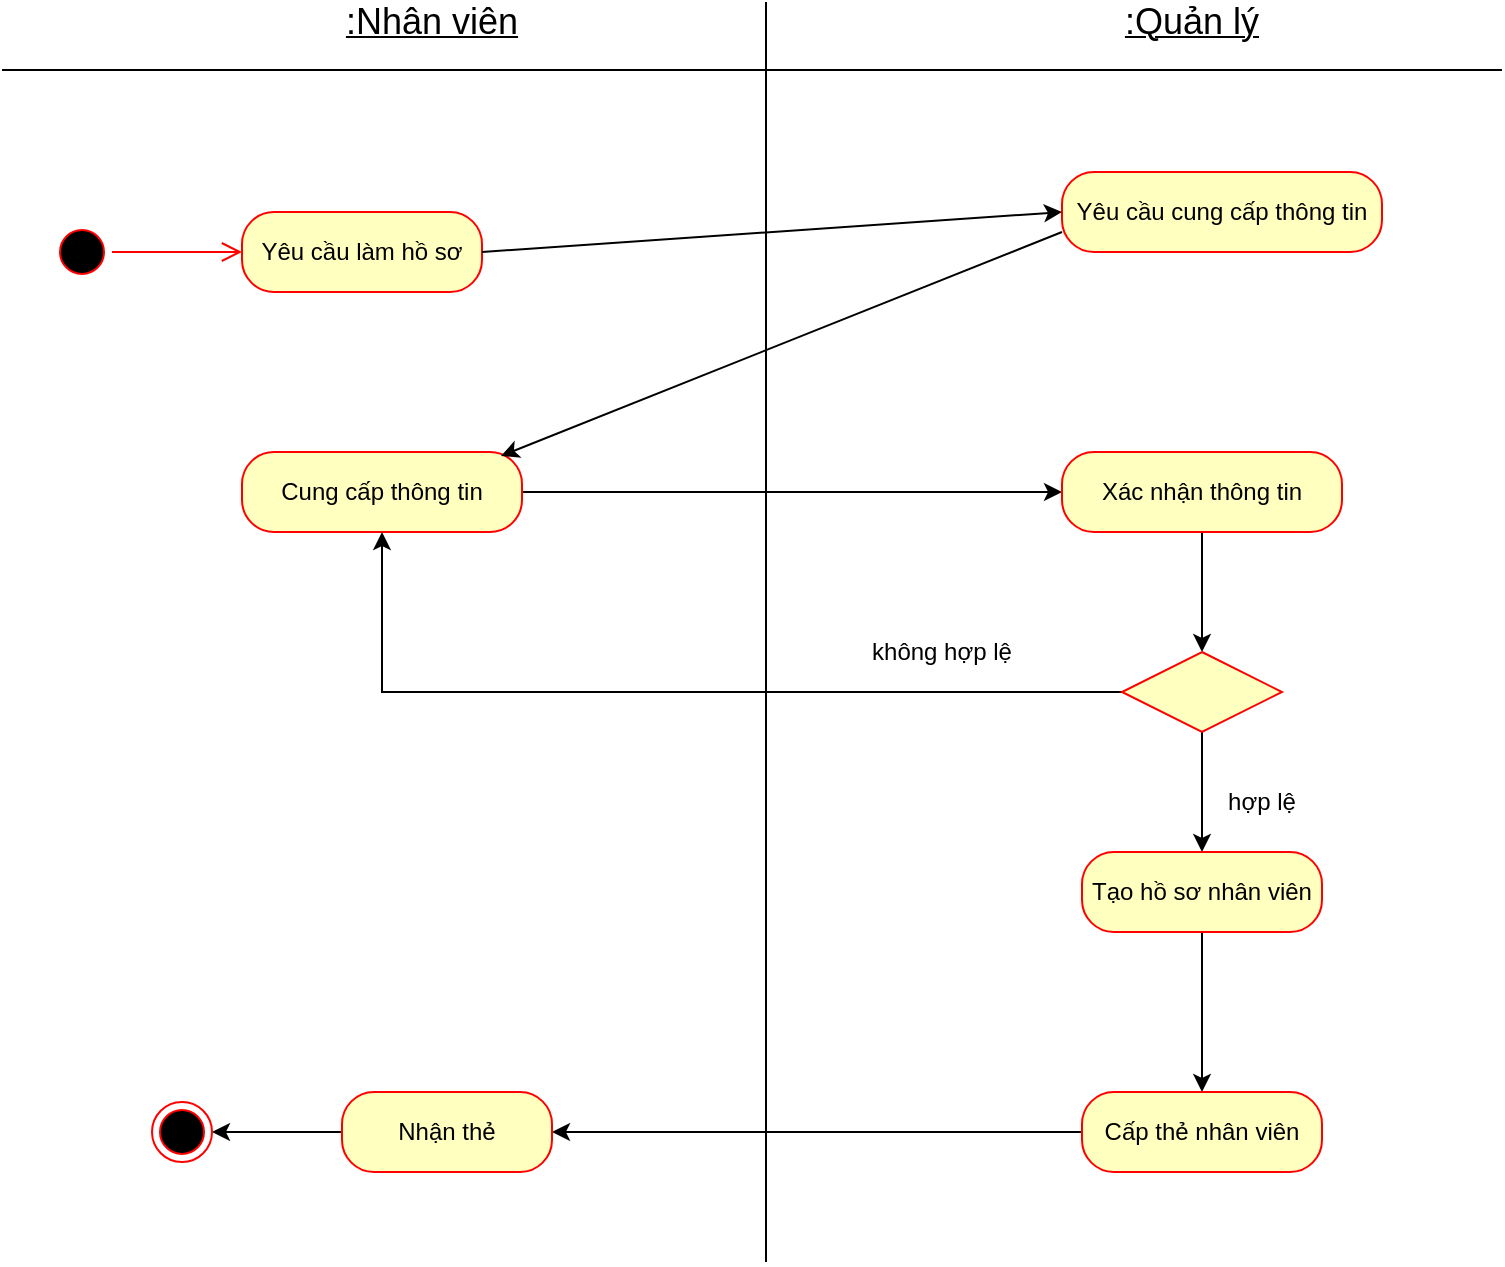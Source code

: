 <mxfile version="10.6.0" type="device"><diagram id="i79vbwtbDi_AtVDsRlkR" name="Page-1"><mxGraphModel dx="792" dy="450" grid="1" gridSize="10" guides="1" tooltips="1" connect="1" arrows="1" fold="1" page="1" pageScale="1" pageWidth="827" pageHeight="1169" math="0" shadow="0"><root><mxCell id="0"/><mxCell id="1" parent="0"/><mxCell id="ECK6Bg8s_0ezihkaMuLG-2" value="" style="line;strokeWidth=1;fillColor=none;align=left;verticalAlign=middle;spacingTop=-1;spacingLeft=3;spacingRight=3;rotatable=0;labelPosition=right;points=[];portConstraint=eastwest;" vertex="1" parent="1"><mxGeometry x="30" y="70" width="750" height="8" as="geometry"/></mxCell><mxCell id="ECK6Bg8s_0ezihkaMuLG-5" value="" style="endArrow=none;html=1;strokeColor=#000000;fillColor=#171717;" edge="1" parent="1"><mxGeometry width="50" height="50" relative="1" as="geometry"><mxPoint x="412" y="670" as="sourcePoint"/><mxPoint x="412" y="40" as="targetPoint"/></mxGeometry></mxCell><mxCell id="ECK6Bg8s_0ezihkaMuLG-7" value="&lt;u&gt;&lt;font style=&quot;font-size: 18px&quot;&gt;:Nhân viên&lt;/font&gt;&lt;/u&gt;" style="text;html=1;strokeColor=none;fillColor=none;align=center;verticalAlign=middle;whiteSpace=wrap;rounded=0;" vertex="1" parent="1"><mxGeometry x="190" y="40" width="110" height="20" as="geometry"/></mxCell><mxCell id="ECK6Bg8s_0ezihkaMuLG-8" value="&lt;u&gt;&lt;font style=&quot;font-size: 18px&quot;&gt;:Quản lý&lt;/font&gt;&lt;/u&gt;" style="text;html=1;strokeColor=none;fillColor=none;align=center;verticalAlign=middle;whiteSpace=wrap;rounded=0;" vertex="1" parent="1"><mxGeometry x="580" y="40" width="90" height="20" as="geometry"/></mxCell><mxCell id="ECK6Bg8s_0ezihkaMuLG-10" value="" style="ellipse;html=1;shape=startState;fillColor=#000000;strokeColor=#ff0000;" vertex="1" parent="1"><mxGeometry x="55" y="150" width="30" height="30" as="geometry"/></mxCell><mxCell id="ECK6Bg8s_0ezihkaMuLG-11" value="" style="edgeStyle=orthogonalEdgeStyle;html=1;verticalAlign=bottom;endArrow=open;endSize=8;strokeColor=#ff0000;" edge="1" source="ECK6Bg8s_0ezihkaMuLG-10" parent="1" target="ECK6Bg8s_0ezihkaMuLG-14"><mxGeometry relative="1" as="geometry"><mxPoint x="160" y="200" as="targetPoint"/></mxGeometry></mxCell><mxCell id="ECK6Bg8s_0ezihkaMuLG-14" value="Yêu cầu làm hồ sơ" style="rounded=1;whiteSpace=wrap;html=1;arcSize=40;fontColor=#000000;fillColor=#ffffc0;strokeColor=#ff0000;" vertex="1" parent="1"><mxGeometry x="150" y="145" width="120" height="40" as="geometry"/></mxCell><mxCell id="ECK6Bg8s_0ezihkaMuLG-15" value="Yêu cầu cung cấp thông tin" style="rounded=1;whiteSpace=wrap;html=1;arcSize=40;fontColor=#000000;fillColor=#ffffc0;strokeColor=#ff0000;" vertex="1" parent="1"><mxGeometry x="560" y="125" width="160" height="40" as="geometry"/></mxCell><mxCell id="ECK6Bg8s_0ezihkaMuLG-24" value="" style="edgeStyle=orthogonalEdgeStyle;rounded=0;orthogonalLoop=1;jettySize=auto;html=1;" edge="1" parent="1" source="ECK6Bg8s_0ezihkaMuLG-20" target="ECK6Bg8s_0ezihkaMuLG-23"><mxGeometry relative="1" as="geometry"/></mxCell><mxCell id="ECK6Bg8s_0ezihkaMuLG-20" value="Cung cấp thông tin" style="rounded=1;whiteSpace=wrap;html=1;arcSize=40;fontColor=#000000;fillColor=#ffffc0;strokeColor=#ff0000;" vertex="1" parent="1"><mxGeometry x="150" y="265" width="140" height="40" as="geometry"/></mxCell><mxCell id="ECK6Bg8s_0ezihkaMuLG-26" value="" style="edgeStyle=orthogonalEdgeStyle;rounded=0;orthogonalLoop=1;jettySize=auto;html=1;" edge="1" parent="1" source="ECK6Bg8s_0ezihkaMuLG-23" target="ECK6Bg8s_0ezihkaMuLG-27"><mxGeometry relative="1" as="geometry"><mxPoint x="630" y="385" as="targetPoint"/></mxGeometry></mxCell><mxCell id="ECK6Bg8s_0ezihkaMuLG-23" value="Xác nhận thông tin" style="rounded=1;whiteSpace=wrap;html=1;arcSize=40;fontColor=#000000;fillColor=#ffffc0;strokeColor=#ff0000;" vertex="1" parent="1"><mxGeometry x="560" y="265" width="140" height="40" as="geometry"/></mxCell><mxCell id="ECK6Bg8s_0ezihkaMuLG-17" value="" style="endArrow=classic;html=1;entryX=0;entryY=0.5;entryDx=0;entryDy=0;exitX=1;exitY=0.5;exitDx=0;exitDy=0;" edge="1" parent="1" source="ECK6Bg8s_0ezihkaMuLG-14" target="ECK6Bg8s_0ezihkaMuLG-15"><mxGeometry width="50" height="50" relative="1" as="geometry"><mxPoint x="30" y="490" as="sourcePoint"/><mxPoint x="80" y="440" as="targetPoint"/></mxGeometry></mxCell><mxCell id="ECK6Bg8s_0ezihkaMuLG-22" value="" style="endArrow=classic;html=1;entryX=0.925;entryY=0.05;entryDx=0;entryDy=0;entryPerimeter=0;exitX=0;exitY=0.75;exitDx=0;exitDy=0;" edge="1" parent="1" source="ECK6Bg8s_0ezihkaMuLG-15" target="ECK6Bg8s_0ezihkaMuLG-20"><mxGeometry width="50" height="50" relative="1" as="geometry"><mxPoint x="250" y="260" as="sourcePoint"/><mxPoint x="300" y="210" as="targetPoint"/></mxGeometry></mxCell><mxCell id="ECK6Bg8s_0ezihkaMuLG-29" value="" style="edgeStyle=orthogonalEdgeStyle;rounded=0;orthogonalLoop=1;jettySize=auto;html=1;entryX=0.5;entryY=1;entryDx=0;entryDy=0;" edge="1" parent="1" source="ECK6Bg8s_0ezihkaMuLG-27" target="ECK6Bg8s_0ezihkaMuLG-20"><mxGeometry relative="1" as="geometry"><mxPoint x="350" y="385" as="targetPoint"/></mxGeometry></mxCell><mxCell id="ECK6Bg8s_0ezihkaMuLG-32" value="" style="edgeStyle=orthogonalEdgeStyle;rounded=0;orthogonalLoop=1;jettySize=auto;html=1;" edge="1" parent="1" source="ECK6Bg8s_0ezihkaMuLG-27" target="ECK6Bg8s_0ezihkaMuLG-34"><mxGeometry relative="1" as="geometry"><mxPoint x="630" y="485" as="targetPoint"/></mxGeometry></mxCell><mxCell id="ECK6Bg8s_0ezihkaMuLG-27" value="" style="rhombus;whiteSpace=wrap;html=1;fillColor=#ffffc0;strokeColor=#ff0000;" vertex="1" parent="1"><mxGeometry x="590" y="365" width="80" height="40" as="geometry"/></mxCell><mxCell id="ECK6Bg8s_0ezihkaMuLG-30" value="không hợp lệ" style="text;html=1;strokeColor=none;fillColor=none;align=center;verticalAlign=middle;whiteSpace=wrap;rounded=0;" vertex="1" parent="1"><mxGeometry x="460" y="355" width="80" height="20" as="geometry"/></mxCell><mxCell id="ECK6Bg8s_0ezihkaMuLG-33" value="hợp lệ" style="text;html=1;strokeColor=none;fillColor=none;align=center;verticalAlign=middle;whiteSpace=wrap;rounded=0;" vertex="1" parent="1"><mxGeometry x="640" y="430" width="40" height="20" as="geometry"/></mxCell><mxCell id="ECK6Bg8s_0ezihkaMuLG-36" value="" style="edgeStyle=orthogonalEdgeStyle;rounded=0;orthogonalLoop=1;jettySize=auto;html=1;strokeColor=#000000;fillColor=#171717;" edge="1" parent="1" source="ECK6Bg8s_0ezihkaMuLG-34" target="ECK6Bg8s_0ezihkaMuLG-35"><mxGeometry relative="1" as="geometry"/></mxCell><mxCell id="ECK6Bg8s_0ezihkaMuLG-34" value="Tạo hồ sơ nhân viên" style="rounded=1;whiteSpace=wrap;html=1;arcSize=40;fontColor=#000000;fillColor=#ffffc0;strokeColor=#ff0000;" vertex="1" parent="1"><mxGeometry x="570" y="465" width="120" height="40" as="geometry"/></mxCell><mxCell id="ECK6Bg8s_0ezihkaMuLG-38" value="" style="edgeStyle=orthogonalEdgeStyle;rounded=0;orthogonalLoop=1;jettySize=auto;html=1;strokeColor=#000000;fillColor=#171717;" edge="1" parent="1" source="ECK6Bg8s_0ezihkaMuLG-35" target="ECK6Bg8s_0ezihkaMuLG-37"><mxGeometry relative="1" as="geometry"/></mxCell><mxCell id="ECK6Bg8s_0ezihkaMuLG-35" value="Cấp thẻ nhân viên" style="rounded=1;whiteSpace=wrap;html=1;arcSize=40;fontColor=#000000;fillColor=#ffffc0;strokeColor=#ff0000;" vertex="1" parent="1"><mxGeometry x="570" y="585" width="120" height="40" as="geometry"/></mxCell><mxCell id="ECK6Bg8s_0ezihkaMuLG-40" value="" style="edgeStyle=orthogonalEdgeStyle;rounded=0;orthogonalLoop=1;jettySize=auto;html=1;strokeColor=#000000;fillColor=#171717;" edge="1" parent="1" source="ECK6Bg8s_0ezihkaMuLG-37" target="ECK6Bg8s_0ezihkaMuLG-41"><mxGeometry relative="1" as="geometry"><mxPoint x="120" y="605" as="targetPoint"/></mxGeometry></mxCell><mxCell id="ECK6Bg8s_0ezihkaMuLG-37" value="Nhận thẻ" style="rounded=1;whiteSpace=wrap;html=1;arcSize=40;fontColor=#000000;fillColor=#ffffc0;strokeColor=#ff0000;" vertex="1" parent="1"><mxGeometry x="200" y="585" width="105" height="40" as="geometry"/></mxCell><mxCell id="ECK6Bg8s_0ezihkaMuLG-41" value="" style="ellipse;html=1;shape=endState;fillColor=#000000;strokeColor=#ff0000;" vertex="1" parent="1"><mxGeometry x="105" y="590" width="30" height="30" as="geometry"/></mxCell></root></mxGraphModel></diagram></mxfile>